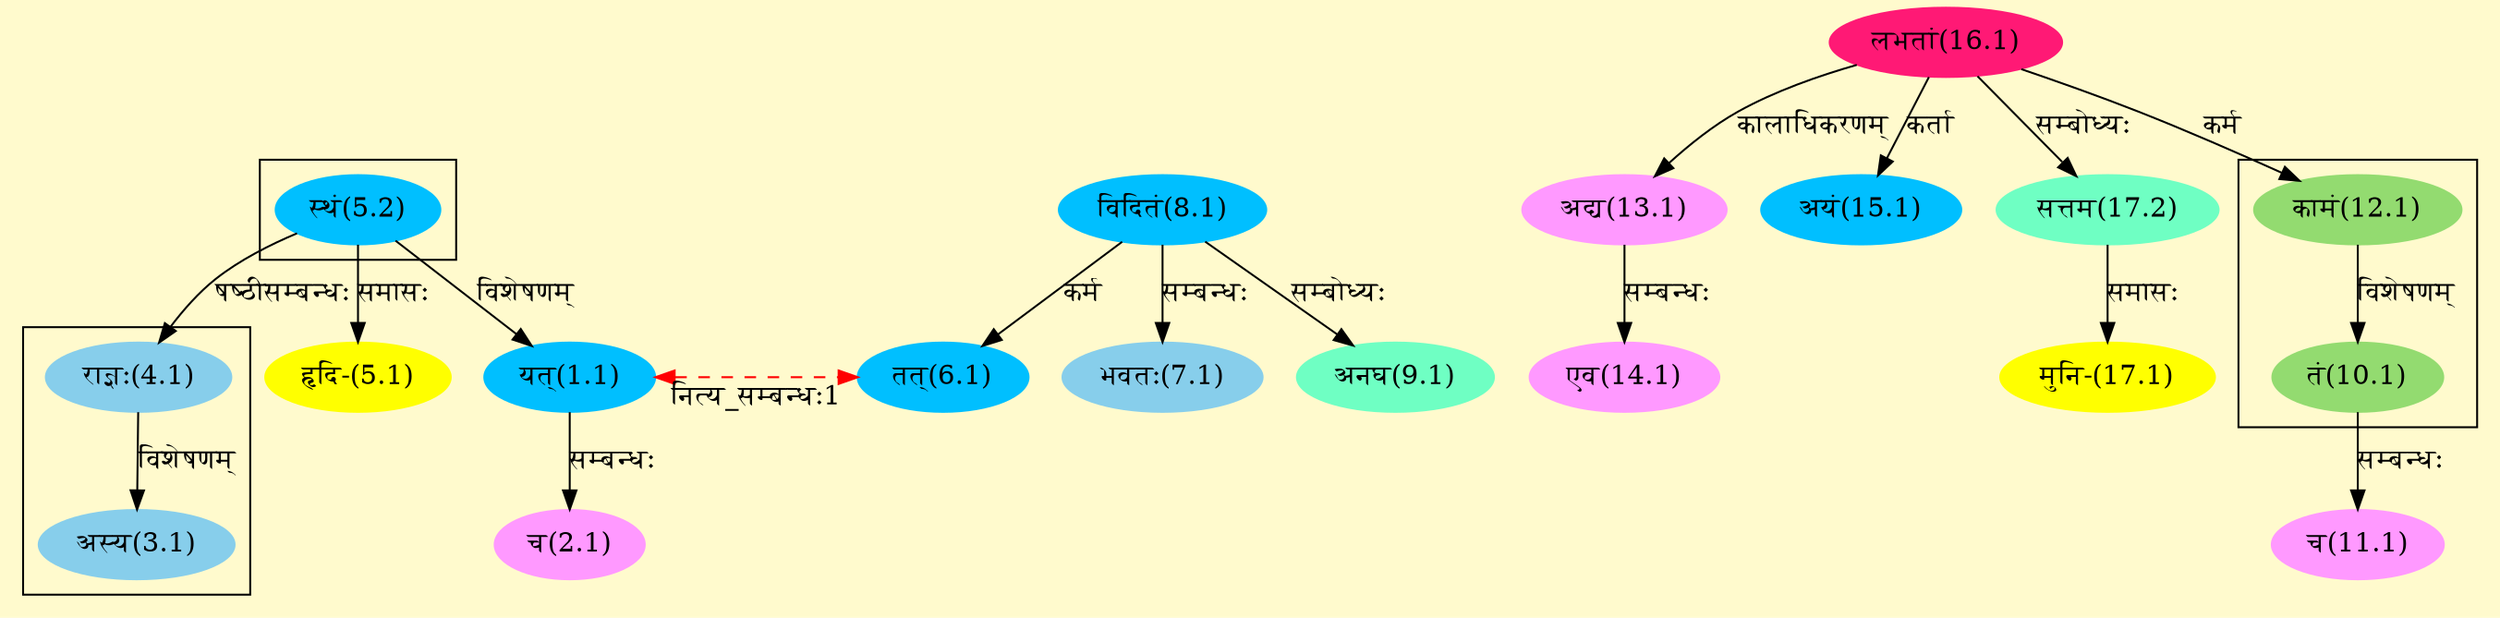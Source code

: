 digraph G{
rankdir=BT;
 compound=true;
 bgcolor="lemonchiffon1";

subgraph cluster_1{
Node1_1 [style=filled, color="#00BFFF" label = "यत्(1.1)"]
Node5_2 [style=filled, color="#00BFFF" label = "स्थं(5.2)"]

}

subgraph cluster_2{
Node3_1 [style=filled, color="#87CEEB" label = "अस्य(3.1)"]
Node4_1 [style=filled, color="#87CEEB" label = "राज्ञः(4.1)"]

}

subgraph cluster_3{
Node10_1 [style=filled, color="#93DB70" label = "तं(10.1)"]
Node12_1 [style=filled, color="#93DB70" label = "कामं(12.1)"]

}
Node1_1 [style=filled, color="#00BFFF" label = "यत्(1.1)"]
Node6_1 [style=filled, color="#00BFFF" label = "तत्(6.1)"]
Node2_1 [style=filled, color="#FF99FF" label = "च(2.1)"]
Node4_1 [style=filled, color="#87CEEB" label = "राज्ञः(4.1)"]
Node5_2 [style=filled, color="#00BFFF" label = "स्थं(5.2)"]
Node5_1 [style=filled, color="#FFFF00" label = "हृदि-(5.1)"]
Node [style=filled, color="" label = "()"]
Node8_1 [style=filled, color="#00BFFF" label = "विदितं(8.1)"]
Node7_1 [style=filled, color="#87CEEB" label = "भवतः(7.1)"]
Node9_1 [style=filled, color="#6FFFC3" label = "अनघ(9.1)"]
Node11_1 [style=filled, color="#FF99FF" label = "च(11.1)"]
Node10_1 [style=filled, color="#93DB70" label = "तं(10.1)"]
Node12_1 [style=filled, color="#93DB70" label = "कामं(12.1)"]
Node16_1 [style=filled, color="#FF1975" label = "लभतां(16.1)"]
Node13_1 [style=filled, color="#FF99FF" label = "अद्य(13.1)"]
Node14_1 [style=filled, color="#FF99FF" label = "एव(14.1)"]
Node15_1 [style=filled, color="#00BFFF" label = "अयं(15.1)"]
Node17_1 [style=filled, color="#FFFF00" label = "मुनि-(17.1)"]
Node17_2 [style=filled, color="#6FFFC3" label = "सत्तम(17.2)"]
{rank = same; Node1_1; Node6_1;}
/* Start of Relations section */

Node1_1 -> Node5_2 [  label="विशेषणम्"  dir="back" ]
Node1_1 -> Node6_1 [ style=dashed color="red" label="नित्य_सम्बन्धः1"  dir="both" ]
Node2_1 -> Node1_1 [  label="सम्बन्धः"  dir="back" ]
Node3_1 -> Node4_1 [  label="विशेषणम्"  dir="back" ]
Node4_1 -> Node5_2 [  label="षष्ठीसम्बन्धः"  dir="back" ]
Node5_1 -> Node5_2 [  label="समासः"  dir="back" ]
Node6_1 -> Node8_1 [  label="कर्म"  dir="back" ]
Node7_1 -> Node8_1 [  label="सम्बन्धः"  dir="back" ]
Node9_1 -> Node8_1 [  label="सम्बोध्यः"  dir="back" ]
Node10_1 -> Node12_1 [  label="विशेषणम्"  dir="back" ]
Node11_1 -> Node10_1 [  label="सम्बन्धः"  dir="back" ]
Node12_1 -> Node16_1 [  label="कर्म"  dir="back" ]
Node13_1 -> Node16_1 [  label="कालाधिकरणम्"  dir="back" ]
Node14_1 -> Node13_1 [  label="सम्बन्धः"  dir="back" ]
Node15_1 -> Node16_1 [  label="कर्ता"  dir="back" ]
Node17_1 -> Node17_2 [  label="समासः"  dir="back" ]
Node17_2 -> Node16_1 [  label="सम्बोध्यः"  dir="back" ]
}

